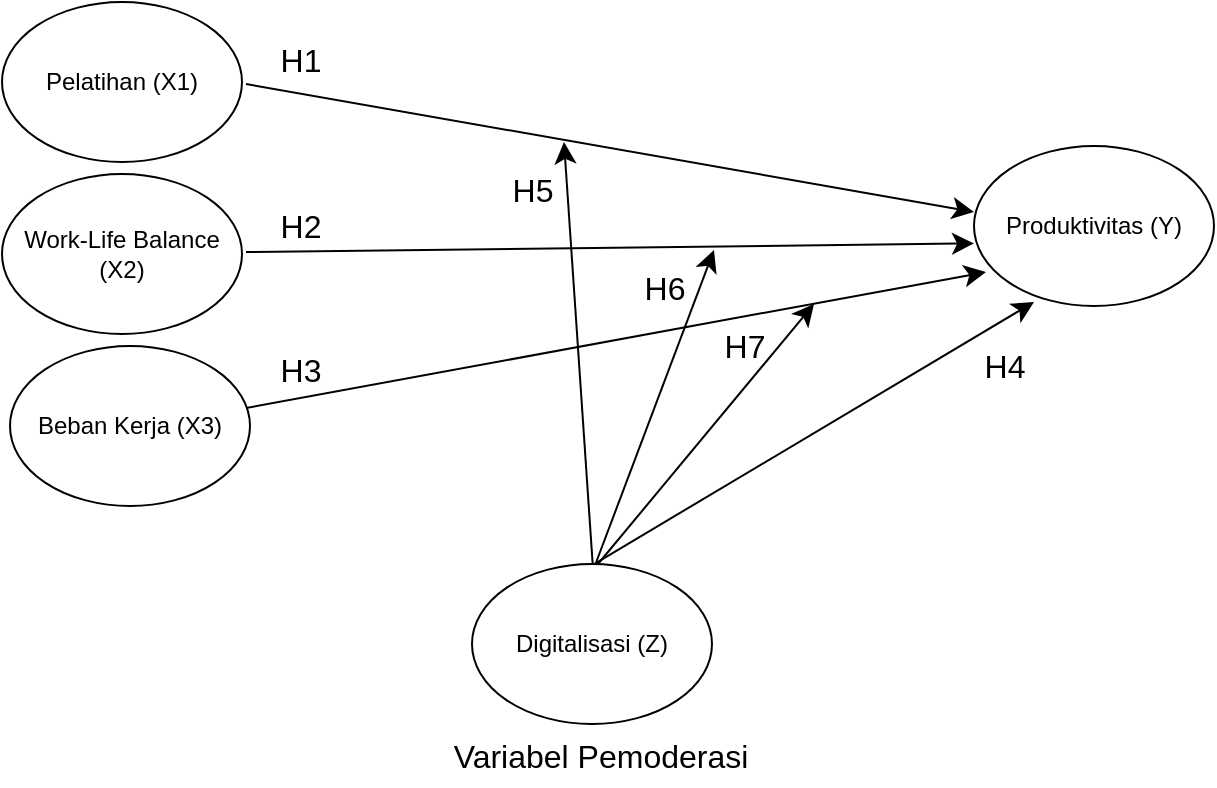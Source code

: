 <mxfile version="24.7.1" type="google">
  <diagram name="Page-1" id="7Iz6zAXDvCPQBZca-U5n">
    <mxGraphModel grid="0" page="0" gridSize="10" guides="1" tooltips="1" connect="1" arrows="1" fold="1" pageScale="1" pageWidth="850" pageHeight="1100" math="0" shadow="0">
      <root>
        <mxCell id="0" />
        <mxCell id="1" parent="0" />
        <mxCell id="84_bWdgrRChN5E1CUdbr-6" value="Variabel Pemoderasi" style="text;html=1;align=center;verticalAlign=middle;resizable=0;points=[];autosize=1;strokeColor=none;fillColor=none;fontSize=16;" vertex="1" parent="1">
          <mxGeometry x="119" y="293" width="165" height="31" as="geometry" />
        </mxCell>
        <mxCell id="84_bWdgrRChN5E1CUdbr-7" value="" style="endArrow=classic;html=1;rounded=0;fontSize=12;startSize=8;endSize=8;curved=1;exitX=1;exitY=0.5;exitDx=0;exitDy=0;entryX=0.05;entryY=0.788;entryDx=0;entryDy=0;entryPerimeter=0;" edge="1" parent="1" target="NYKms4zsCRinob3CgvhL-5">
          <mxGeometry width="50" height="50" relative="1" as="geometry">
            <mxPoint x="25" y="135" as="sourcePoint" />
            <mxPoint x="389" y="67" as="targetPoint" />
          </mxGeometry>
        </mxCell>
        <mxCell id="84_bWdgrRChN5E1CUdbr-8" value="" style="endArrow=classic;html=1;rounded=0;fontSize=12;startSize=8;endSize=8;curved=1;exitX=1;exitY=0.5;exitDx=0;exitDy=0;" edge="1" parent="1">
          <mxGeometry width="50" height="50" relative="1" as="geometry">
            <mxPoint x="25" y="57" as="sourcePoint" />
            <mxPoint x="389" y="52.708" as="targetPoint" />
          </mxGeometry>
        </mxCell>
        <mxCell id="84_bWdgrRChN5E1CUdbr-9" value="" style="endArrow=classic;html=1;rounded=0;fontSize=12;startSize=8;endSize=8;curved=1;exitX=1;exitY=0.5;exitDx=0;exitDy=0;entryX=0;entryY=0.25;entryDx=0;entryDy=0;" edge="1" parent="1">
          <mxGeometry width="50" height="50" relative="1" as="geometry">
            <mxPoint x="25" y="-27" as="sourcePoint" />
            <mxPoint x="389" y="37" as="targetPoint" />
          </mxGeometry>
        </mxCell>
        <mxCell id="84_bWdgrRChN5E1CUdbr-10" value="" style="endArrow=classic;html=1;rounded=0;fontSize=12;startSize=8;endSize=8;curved=1;entryX=0.25;entryY=1;entryDx=0;entryDy=0;exitX=0.47;exitY=0.017;exitDx=0;exitDy=0;exitPerimeter=0;" edge="1" parent="1">
          <mxGeometry width="50" height="50" relative="1" as="geometry">
            <mxPoint x="197.4" y="214.02" as="sourcePoint" />
            <mxPoint x="419" y="82" as="targetPoint" />
          </mxGeometry>
        </mxCell>
        <mxCell id="84_bWdgrRChN5E1CUdbr-11" value="" style="endArrow=classic;html=1;rounded=0;fontSize=12;startSize=8;endSize=8;curved=1;exitX=0.5;exitY=0;exitDx=0;exitDy=0;" edge="1" parent="1">
          <mxGeometry width="50" height="50" relative="1" as="geometry">
            <mxPoint x="201" y="213" as="sourcePoint" />
            <mxPoint x="309" y="83" as="targetPoint" />
          </mxGeometry>
        </mxCell>
        <mxCell id="84_bWdgrRChN5E1CUdbr-12" value="" style="endArrow=classic;html=1;rounded=0;fontSize=12;startSize=8;endSize=8;curved=1;entryX=0;entryY=0.75;entryDx=0;entryDy=0;" edge="1" parent="1">
          <mxGeometry width="50" height="50" relative="1" as="geometry">
            <mxPoint x="199" y="215" as="sourcePoint" />
            <mxPoint x="259" y="56" as="targetPoint" />
          </mxGeometry>
        </mxCell>
        <mxCell id="84_bWdgrRChN5E1CUdbr-13" value="" style="endArrow=classic;html=1;rounded=0;fontSize=12;startSize=8;endSize=8;curved=1;entryX=0;entryY=0.75;entryDx=0;entryDy=0;exitX=0.48;exitY=0.064;exitDx=0;exitDy=0;exitPerimeter=0;" edge="1" parent="1">
          <mxGeometry width="50" height="50" relative="1" as="geometry">
            <mxPoint x="198.6" y="216.84" as="sourcePoint" />
            <mxPoint x="184" y="2" as="targetPoint" />
          </mxGeometry>
        </mxCell>
        <mxCell id="84_bWdgrRChN5E1CUdbr-14" value="H1" style="text;html=1;align=center;verticalAlign=middle;resizable=0;points=[];autosize=1;strokeColor=none;fillColor=none;fontSize=16;" vertex="1" parent="1">
          <mxGeometry x="32.5" y="-55" width="38" height="31" as="geometry" />
        </mxCell>
        <mxCell id="84_bWdgrRChN5E1CUdbr-15" value="H2" style="text;html=1;align=center;verticalAlign=middle;resizable=0;points=[];autosize=1;strokeColor=none;fillColor=none;fontSize=16;" vertex="1" parent="1">
          <mxGeometry x="32.5" y="28.5" width="38" height="31" as="geometry" />
        </mxCell>
        <mxCell id="84_bWdgrRChN5E1CUdbr-16" value="H3" style="text;html=1;align=center;verticalAlign=middle;resizable=0;points=[];autosize=1;strokeColor=none;fillColor=none;fontSize=16;" vertex="1" parent="1">
          <mxGeometry x="32.5" y="100" width="38" height="31" as="geometry" />
        </mxCell>
        <mxCell id="84_bWdgrRChN5E1CUdbr-17" value="H4" style="text;html=1;align=center;verticalAlign=middle;resizable=0;points=[];autosize=1;strokeColor=none;fillColor=none;fontSize=16;" vertex="1" parent="1">
          <mxGeometry x="385" y="98" width="38" height="31" as="geometry" />
        </mxCell>
        <mxCell id="84_bWdgrRChN5E1CUdbr-18" value="H5" style="text;html=1;align=center;verticalAlign=middle;resizable=0;points=[];autosize=1;strokeColor=none;fillColor=none;fontSize=16;" vertex="1" parent="1">
          <mxGeometry x="149" y="10" width="38" height="31" as="geometry" />
        </mxCell>
        <mxCell id="84_bWdgrRChN5E1CUdbr-19" value="H6" style="text;html=1;align=center;verticalAlign=middle;resizable=0;points=[];autosize=1;strokeColor=none;fillColor=none;fontSize=16;" vertex="1" parent="1">
          <mxGeometry x="215" y="59.5" width="38" height="31" as="geometry" />
        </mxCell>
        <mxCell id="84_bWdgrRChN5E1CUdbr-20" value="H7" style="text;html=1;align=center;verticalAlign=middle;resizable=0;points=[];autosize=1;strokeColor=none;fillColor=none;fontSize=16;" vertex="1" parent="1">
          <mxGeometry x="255" y="88.5" width="38" height="31" as="geometry" />
        </mxCell>
        <mxCell id="NYKms4zsCRinob3CgvhL-1" value="Pelatihan (X1)" style="ellipse;whiteSpace=wrap;html=1;" vertex="1" parent="1">
          <mxGeometry x="-97" y="-68" width="120" height="80" as="geometry" />
        </mxCell>
        <mxCell id="NYKms4zsCRinob3CgvhL-2" value="Work-Life Balance (X2)" style="ellipse;whiteSpace=wrap;html=1;" vertex="1" parent="1">
          <mxGeometry x="-97" y="18" width="120" height="80" as="geometry" />
        </mxCell>
        <mxCell id="NYKms4zsCRinob3CgvhL-3" value="Beban Kerja (X3)" style="ellipse;whiteSpace=wrap;html=1;" vertex="1" parent="1">
          <mxGeometry x="-93" y="104" width="120" height="80" as="geometry" />
        </mxCell>
        <mxCell id="NYKms4zsCRinob3CgvhL-4" value="Digitalisasi (Z)" style="ellipse;whiteSpace=wrap;html=1;" vertex="1" parent="1">
          <mxGeometry x="138" y="213" width="120" height="80" as="geometry" />
        </mxCell>
        <mxCell id="NYKms4zsCRinob3CgvhL-5" value="Produktivitas (Y)" style="ellipse;whiteSpace=wrap;html=1;" vertex="1" parent="1">
          <mxGeometry x="389" y="4" width="120" height="80" as="geometry" />
        </mxCell>
      </root>
    </mxGraphModel>
  </diagram>
</mxfile>

